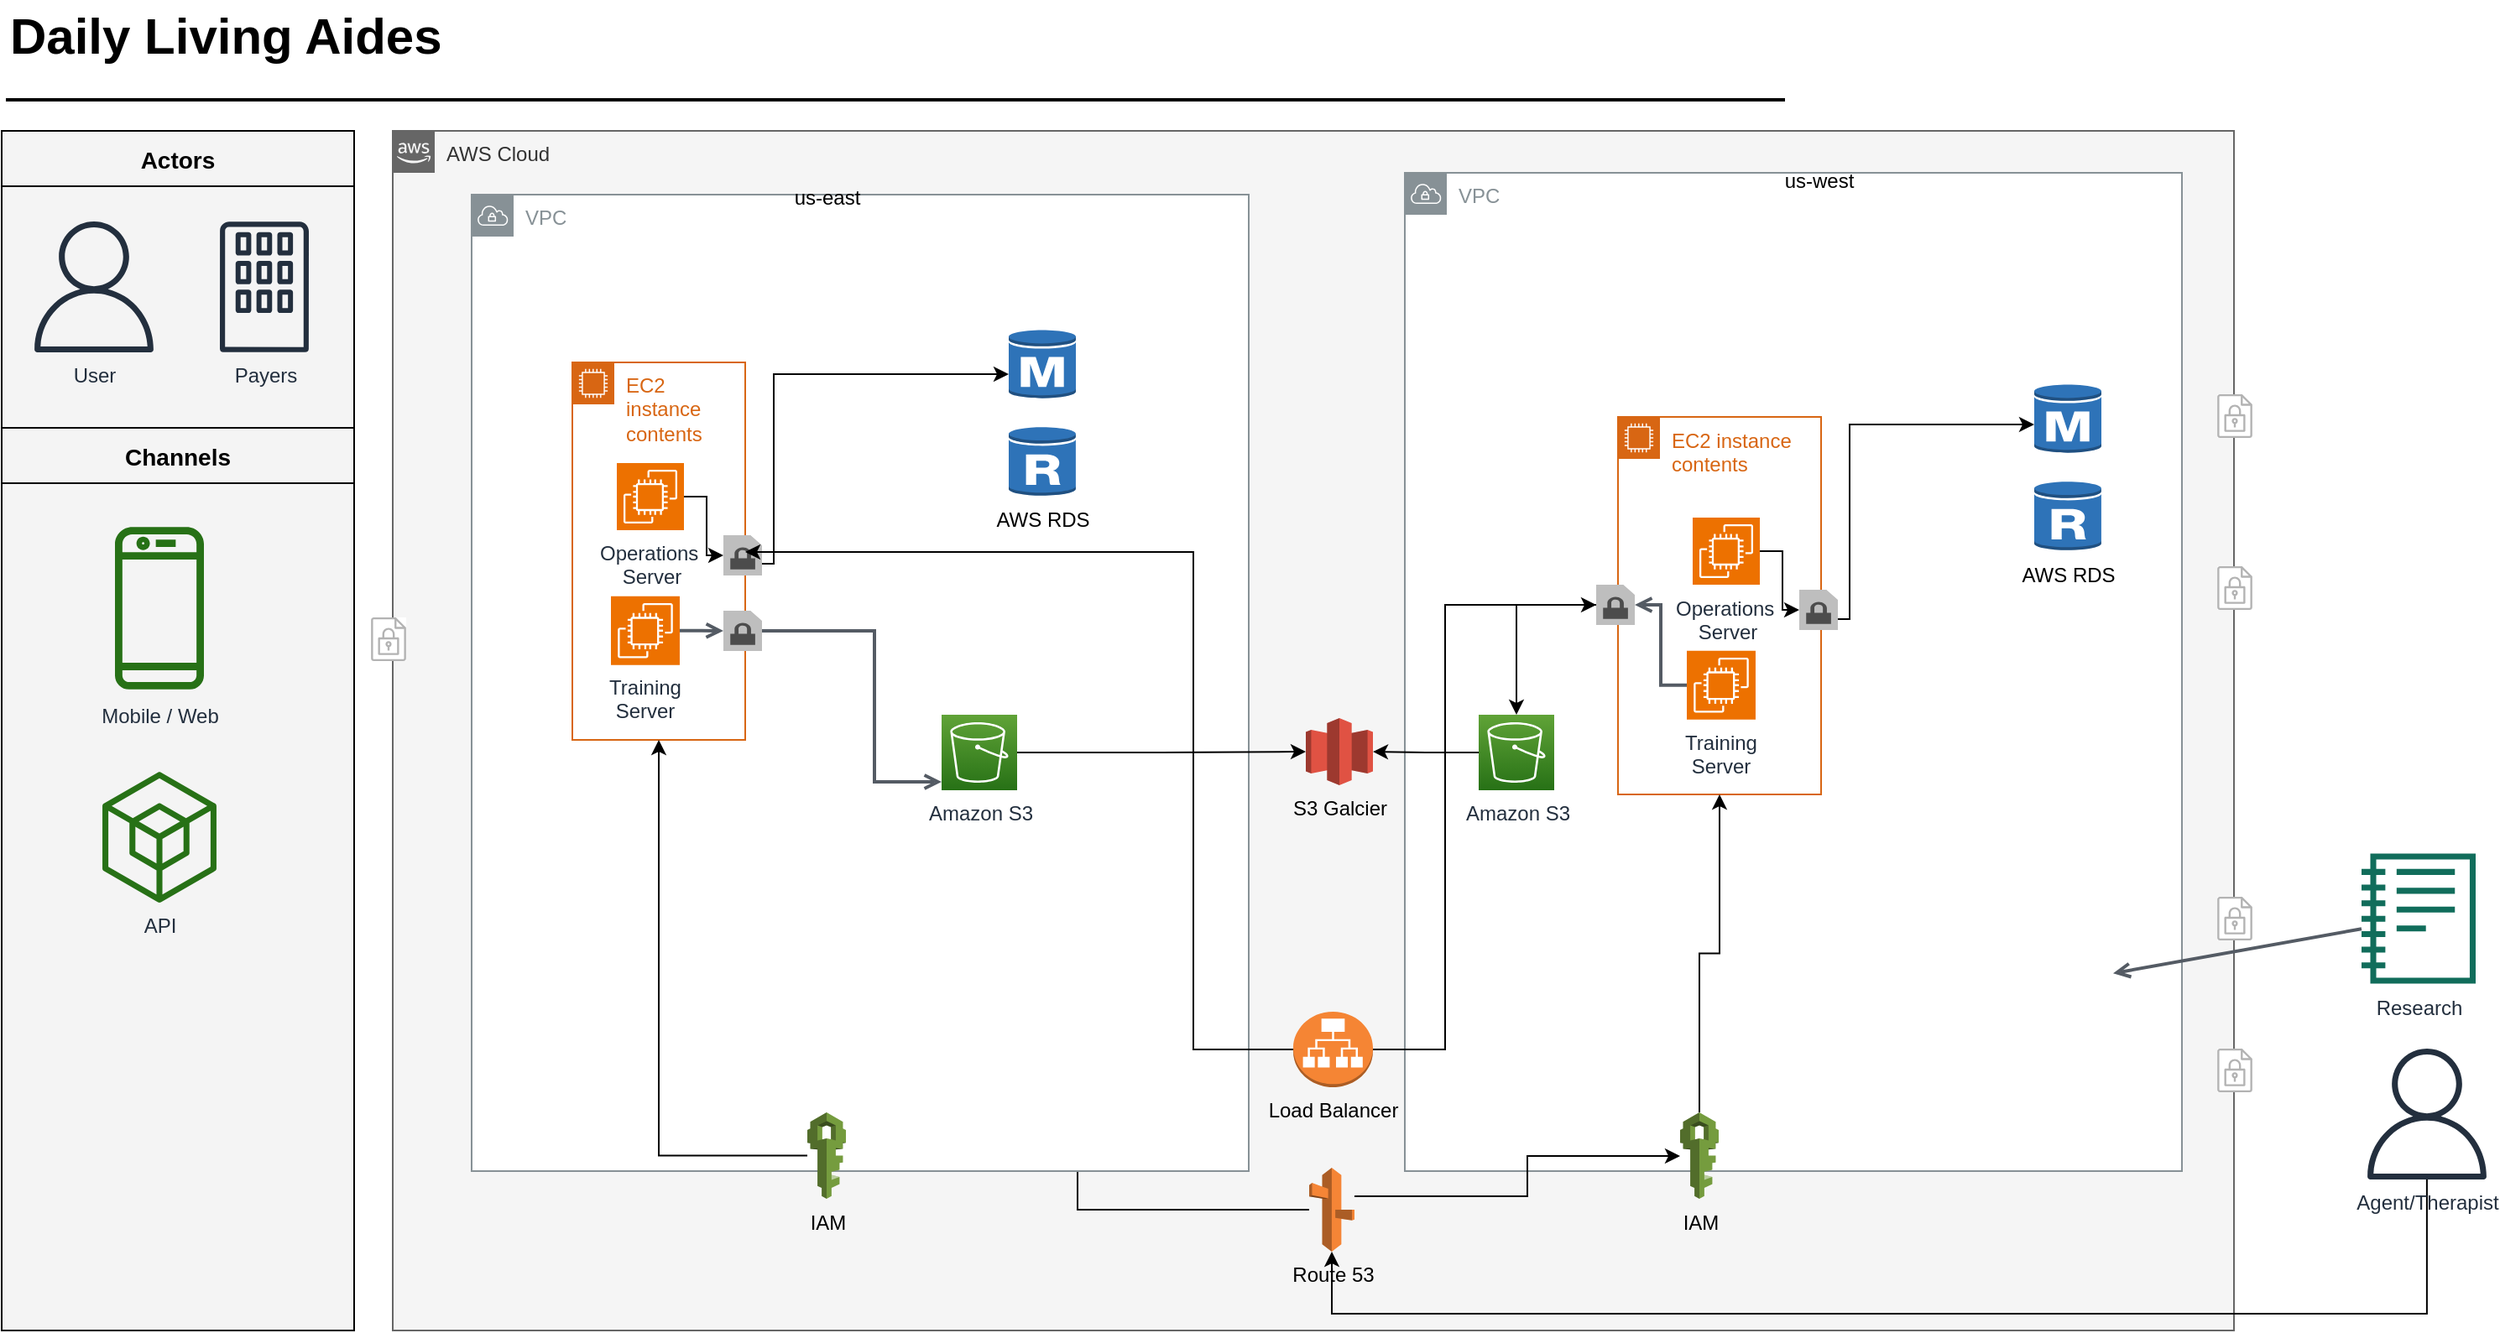 <mxfile version="24.2.3" type="github">
  <diagram id="Ht1M8jgEwFfnCIfOTk4-" name="Page-1">
    <mxGraphModel dx="1647" dy="903" grid="1" gridSize="10" guides="1" tooltips="1" connect="1" arrows="1" fold="1" page="1" pageScale="1" pageWidth="827" pageHeight="1169" background="#ffffff" math="0" shadow="0">
      <root>
        <mxCell id="0" />
        <mxCell id="1" parent="0" />
        <mxCell id="jZVaUwOg5UY3L9NAnvdq-71" value="AWS Cloud" style="points=[[0,0],[0.25,0],[0.5,0],[0.75,0],[1,0],[1,0.25],[1,0.5],[1,0.75],[1,1],[0.75,1],[0.5,1],[0.25,1],[0,1],[0,0.75],[0,0.5],[0,0.25]];outlineConnect=0;html=1;whiteSpace=wrap;fontSize=12;fontStyle=0;shape=mxgraph.aws4.group;grIcon=mxgraph.aws4.group_aws_cloud_alt;strokeColor=#666666;fillColor=#f5f5f5;verticalAlign=top;align=left;spacingLeft=30;dashed=0;labelBackgroundColor=none;container=1;pointerEvents=0;collapsible=0;recursiveResize=0;fontColor=#333333;" parent="1" vertex="1">
          <mxGeometry x="263" y="125" width="1097" height="715" as="geometry" />
        </mxCell>
        <mxCell id="jZVaUwOg5UY3L9NAnvdq-173" value="" style="group" parent="jZVaUwOg5UY3L9NAnvdq-71" vertex="1" connectable="0">
          <mxGeometry x="-13.0" y="290" width="27.0" height="38" as="geometry" />
        </mxCell>
        <mxCell id="jZVaUwOg5UY3L9NAnvdq-174" value="" style="rounded=0;whiteSpace=wrap;html=1;labelBackgroundColor=#ffffff;fontSize=14;align=center;strokeColor=none;" parent="jZVaUwOg5UY3L9NAnvdq-173" vertex="1">
          <mxGeometry width="21" height="26" as="geometry" />
        </mxCell>
        <mxCell id="jZVaUwOg5UY3L9NAnvdq-175" value="" style="outlineConnect=0;fontColor=#232F3E;gradientColor=none;fillColor=#B3B3B3;strokeColor=none;dashed=0;verticalLabelPosition=bottom;verticalAlign=top;align=center;html=1;fontSize=12;fontStyle=0;aspect=fixed;pointerEvents=1;shape=mxgraph.aws4.encrypted_data;labelBackgroundColor=#ffffff;" parent="jZVaUwOg5UY3L9NAnvdq-173" vertex="1">
          <mxGeometry width="21" height="26" as="geometry" />
        </mxCell>
        <mxCell id="KoPTWkY8e3LpEGwqUNaz-40" style="edgeStyle=orthogonalEdgeStyle;rounded=0;orthogonalLoop=1;jettySize=auto;html=1;entryX=0.92;entryY=0.5;entryDx=0;entryDy=0;entryPerimeter=0;" edge="1" parent="jZVaUwOg5UY3L9NAnvdq-71" source="KoPTWkY8e3LpEGwqUNaz-11" target="KoPTWkY8e3LpEGwqUNaz-39">
          <mxGeometry relative="1" as="geometry" />
        </mxCell>
        <mxCell id="KoPTWkY8e3LpEGwqUNaz-47" value="S3 Galcier" style="outlineConnect=0;dashed=0;verticalLabelPosition=bottom;verticalAlign=top;align=center;html=1;shape=mxgraph.aws3.glacier;fillColor=#E05243;gradientColor=none;" vertex="1" parent="jZVaUwOg5UY3L9NAnvdq-71">
          <mxGeometry x="544" y="350" width="40" height="40" as="geometry" />
        </mxCell>
        <mxCell id="KoPTWkY8e3LpEGwqUNaz-69" value="VPC" style="sketch=0;outlineConnect=0;gradientColor=none;html=1;whiteSpace=wrap;fontSize=12;fontStyle=0;shape=mxgraph.aws4.group;grIcon=mxgraph.aws4.group_vpc;strokeColor=#879196;fillColor=default;verticalAlign=top;align=left;spacingLeft=30;fontColor=#879196;dashed=0;" vertex="1" parent="jZVaUwOg5UY3L9NAnvdq-71">
          <mxGeometry x="603" y="25" width="463" height="595" as="geometry" />
        </mxCell>
        <mxCell id="KoPTWkY8e3LpEGwqUNaz-33" value="VPC" style="sketch=0;outlineConnect=0;gradientColor=none;html=1;whiteSpace=wrap;fontSize=12;fontStyle=0;shape=mxgraph.aws4.group;grIcon=mxgraph.aws4.group_vpc;strokeColor=#879196;fillColor=default;verticalAlign=top;align=left;spacingLeft=30;fontColor=#879196;dashed=0;" vertex="1" parent="jZVaUwOg5UY3L9NAnvdq-71">
          <mxGeometry x="47" y="38" width="463" height="582" as="geometry" />
        </mxCell>
        <mxCell id="jZVaUwOg5UY3L9NAnvdq-158" style="edgeStyle=elbowEdgeStyle;rounded=0;orthogonalLoop=1;jettySize=auto;html=1;endArrow=open;endFill=0;strokeColor=#545B64;strokeWidth=2;fontSize=14;exitX=1;exitY=0.5;exitDx=0;exitDy=0;exitPerimeter=0;" parent="jZVaUwOg5UY3L9NAnvdq-71" target="jZVaUwOg5UY3L9NAnvdq-73" edge="1" source="KoPTWkY8e3LpEGwqUNaz-44">
          <mxGeometry relative="1" as="geometry">
            <mxPoint x="280" y="298" as="sourcePoint" />
            <mxPoint x="277" y="578" as="targetPoint" />
            <Array as="points">
              <mxPoint x="287" y="388" />
              <mxPoint x="253.5" y="210" />
            </Array>
          </mxGeometry>
        </mxCell>
        <mxCell id="jZVaUwOg5UY3L9NAnvdq-73" value="Amazon S3" style="outlineConnect=0;fontColor=#232F3E;gradientColor=#60A337;gradientDirection=north;fillColor=#277116;strokeColor=#ffffff;dashed=0;verticalLabelPosition=bottom;verticalAlign=top;align=center;html=1;fontSize=12;fontStyle=0;aspect=fixed;shape=mxgraph.aws4.resourceIcon;resIcon=mxgraph.aws4.s3;labelBackgroundColor=none;" parent="jZVaUwOg5UY3L9NAnvdq-71" vertex="1">
          <mxGeometry x="327" y="348" width="45" height="45" as="geometry" />
        </mxCell>
        <mxCell id="KoPTWkY8e3LpEGwqUNaz-32" value="" style="group" vertex="1" connectable="0" parent="jZVaUwOg5UY3L9NAnvdq-71">
          <mxGeometry x="367" y="118" width="40" height="100" as="geometry" />
        </mxCell>
        <mxCell id="KoPTWkY8e3LpEGwqUNaz-12" value="" style="outlineConnect=0;dashed=0;verticalLabelPosition=bottom;verticalAlign=top;align=center;html=1;shape=mxgraph.aws3.rds_db_instance;fillColor=#2E73B8;gradientColor=none;" vertex="1" parent="KoPTWkY8e3LpEGwqUNaz-32">
          <mxGeometry width="40" height="42.105" as="geometry" />
        </mxCell>
        <mxCell id="KoPTWkY8e3LpEGwqUNaz-31" value="AWS RDS&lt;div&gt;&lt;br&gt;&lt;/div&gt;" style="outlineConnect=0;dashed=0;verticalLabelPosition=bottom;verticalAlign=top;align=center;html=1;shape=mxgraph.aws3.rds_db_instance_read_replica;fillColor=#2E73B8;gradientColor=none;" vertex="1" parent="KoPTWkY8e3LpEGwqUNaz-32">
          <mxGeometry y="57.895" width="40" height="42.105" as="geometry" />
        </mxCell>
        <mxCell id="KoPTWkY8e3LpEGwqUNaz-38" style="edgeStyle=orthogonalEdgeStyle;rounded=0;orthogonalLoop=1;jettySize=auto;html=1;" edge="1" parent="jZVaUwOg5UY3L9NAnvdq-71" source="KoPTWkY8e3LpEGwqUNaz-34" target="KoPTWkY8e3LpEGwqUNaz-12">
          <mxGeometry relative="1" as="geometry">
            <Array as="points">
              <mxPoint x="227" y="258" />
              <mxPoint x="227" y="145" />
            </Array>
          </mxGeometry>
        </mxCell>
        <mxCell id="KoPTWkY8e3LpEGwqUNaz-34" value="EC2 instance contents" style="points=[[0,0],[0.25,0],[0.5,0],[0.75,0],[1,0],[1,0.25],[1,0.5],[1,0.75],[1,1],[0.75,1],[0.5,1],[0.25,1],[0,1],[0,0.75],[0,0.5],[0,0.25]];outlineConnect=0;gradientColor=none;html=1;whiteSpace=wrap;fontSize=12;fontStyle=0;container=1;pointerEvents=0;collapsible=0;recursiveResize=0;shape=mxgraph.aws4.group;grIcon=mxgraph.aws4.group_ec2_instance_contents;strokeColor=#D86613;fillColor=none;verticalAlign=top;align=left;spacingLeft=30;fontColor=#D86613;dashed=0;" vertex="1" parent="jZVaUwOg5UY3L9NAnvdq-71">
          <mxGeometry x="107" y="138" width="103" height="225" as="geometry" />
        </mxCell>
        <mxCell id="KoPTWkY8e3LpEGwqUNaz-9" value="" style="group" vertex="1" connectable="0" parent="jZVaUwOg5UY3L9NAnvdq-71">
          <mxGeometry x="130" y="170" width="43.5" height="133" as="geometry" />
        </mxCell>
        <mxCell id="KoPTWkY8e3LpEGwqUNaz-6" value="Training&lt;div&gt;Server&lt;/div&gt;" style="sketch=0;points=[[0,0,0],[0.25,0,0],[0.5,0,0],[0.75,0,0],[1,0,0],[0,1,0],[0.25,1,0],[0.5,1,0],[0.75,1,0],[1,1,0],[0,0.25,0],[0,0.5,0],[0,0.75,0],[1,0.25,0],[1,0.5,0],[1,0.75,0]];outlineConnect=0;fontColor=#232F3E;fillColor=#ED7100;strokeColor=#ffffff;dashed=0;verticalLabelPosition=bottom;verticalAlign=top;align=center;html=1;fontSize=12;fontStyle=0;aspect=fixed;shape=mxgraph.aws4.resourceIcon;resIcon=mxgraph.aws4.ec2;" vertex="1" parent="KoPTWkY8e3LpEGwqUNaz-9">
          <mxGeometry y="107.386" width="40.984" height="40.984" as="geometry" />
        </mxCell>
        <mxCell id="KoPTWkY8e3LpEGwqUNaz-5" value="Operations&amp;nbsp;&lt;div&gt;Server&lt;/div&gt;" style="sketch=0;points=[[0,0,0],[0.25,0,0],[0.5,0,0],[0.75,0,0],[1,0,0],[0,1,0],[0.25,1,0],[0.5,1,0],[0.75,1,0],[1,1,0],[0,0.25,0],[0,0.5,0],[0,0.75,0],[1,0.25,0],[1,0.5,0],[1,0.75,0]];outlineConnect=0;fontColor=#232F3E;fillColor=#ED7100;strokeColor=#ffffff;dashed=0;verticalLabelPosition=bottom;verticalAlign=top;align=center;html=1;fontSize=12;fontStyle=0;aspect=fixed;shape=mxgraph.aws4.resourceIcon;resIcon=mxgraph.aws4.ec2;" vertex="1" parent="jZVaUwOg5UY3L9NAnvdq-71">
          <mxGeometry x="133.5" y="198" width="40" height="40" as="geometry" />
        </mxCell>
        <mxCell id="KoPTWkY8e3LpEGwqUNaz-102" style="edgeStyle=orthogonalEdgeStyle;rounded=0;orthogonalLoop=1;jettySize=auto;html=1;" edge="1" parent="jZVaUwOg5UY3L9NAnvdq-71" source="KoPTWkY8e3LpEGwqUNaz-39" target="KoPTWkY8e3LpEGwqUNaz-34">
          <mxGeometry relative="1" as="geometry" />
        </mxCell>
        <mxCell id="KoPTWkY8e3LpEGwqUNaz-39" value="IAM" style="outlineConnect=0;dashed=0;verticalLabelPosition=bottom;verticalAlign=top;align=center;html=1;shape=mxgraph.aws3.iam;fillColor=#759C3E;gradientColor=none;" vertex="1" parent="jZVaUwOg5UY3L9NAnvdq-71">
          <mxGeometry x="247" y="585" width="23" height="51.5" as="geometry" />
        </mxCell>
        <mxCell id="KoPTWkY8e3LpEGwqUNaz-42" value="" style="outlineConnect=0;dashed=0;verticalLabelPosition=bottom;verticalAlign=top;align=center;html=1;shape=mxgraph.aws3.encrypted_data;fillColor=#7D7C7C;gradientColor=none;" vertex="1" parent="jZVaUwOg5UY3L9NAnvdq-71">
          <mxGeometry x="197" y="241" width="23" height="24" as="geometry" />
        </mxCell>
        <mxCell id="KoPTWkY8e3LpEGwqUNaz-44" value="" style="outlineConnect=0;dashed=0;verticalLabelPosition=bottom;verticalAlign=top;align=center;html=1;shape=mxgraph.aws3.encrypted_data;fillColor=#7D7C7C;gradientColor=none;" vertex="1" parent="jZVaUwOg5UY3L9NAnvdq-71">
          <mxGeometry x="197" y="286" width="23" height="24" as="geometry" />
        </mxCell>
        <mxCell id="KoPTWkY8e3LpEGwqUNaz-45" value="" style="edgeStyle=elbowEdgeStyle;rounded=0;orthogonalLoop=1;jettySize=auto;html=1;endArrow=open;endFill=0;strokeColor=#545B64;strokeWidth=2;fontSize=14;exitX=1;exitY=0.5;exitDx=0;exitDy=0;exitPerimeter=0;" edge="1" parent="jZVaUwOg5UY3L9NAnvdq-71" source="KoPTWkY8e3LpEGwqUNaz-6" target="KoPTWkY8e3LpEGwqUNaz-44">
          <mxGeometry relative="1" as="geometry">
            <mxPoint x="437" y="423" as="sourcePoint" />
            <mxPoint x="480" y="703" as="targetPoint" />
            <Array as="points" />
          </mxGeometry>
        </mxCell>
        <mxCell id="KoPTWkY8e3LpEGwqUNaz-46" style="edgeStyle=orthogonalEdgeStyle;rounded=0;orthogonalLoop=1;jettySize=auto;html=1;entryX=0;entryY=0.5;entryDx=0;entryDy=0;entryPerimeter=0;" edge="1" parent="jZVaUwOg5UY3L9NAnvdq-71" source="KoPTWkY8e3LpEGwqUNaz-5" target="KoPTWkY8e3LpEGwqUNaz-42">
          <mxGeometry relative="1" as="geometry">
            <Array as="points">
              <mxPoint x="187" y="218" />
              <mxPoint x="187" y="253" />
            </Array>
          </mxGeometry>
        </mxCell>
        <mxCell id="KoPTWkY8e3LpEGwqUNaz-85" value="Amazon S3" style="outlineConnect=0;fontColor=#232F3E;gradientColor=#60A337;gradientDirection=north;fillColor=#277116;strokeColor=#ffffff;dashed=0;verticalLabelPosition=bottom;verticalAlign=top;align=center;html=1;fontSize=12;fontStyle=0;aspect=fixed;shape=mxgraph.aws4.resourceIcon;resIcon=mxgraph.aws4.s3;labelBackgroundColor=none;" vertex="1" parent="jZVaUwOg5UY3L9NAnvdq-71">
          <mxGeometry x="647" y="348" width="45" height="45" as="geometry" />
        </mxCell>
        <mxCell id="KoPTWkY8e3LpEGwqUNaz-86" value="" style="group" vertex="1" connectable="0" parent="jZVaUwOg5UY3L9NAnvdq-71">
          <mxGeometry x="978" y="150.5" width="40" height="100" as="geometry" />
        </mxCell>
        <mxCell id="KoPTWkY8e3LpEGwqUNaz-87" value="" style="outlineConnect=0;dashed=0;verticalLabelPosition=bottom;verticalAlign=top;align=center;html=1;shape=mxgraph.aws3.rds_db_instance;fillColor=#2E73B8;gradientColor=none;" vertex="1" parent="KoPTWkY8e3LpEGwqUNaz-86">
          <mxGeometry width="40" height="42.105" as="geometry" />
        </mxCell>
        <mxCell id="KoPTWkY8e3LpEGwqUNaz-88" value="AWS RDS&lt;div&gt;&lt;br&gt;&lt;/div&gt;" style="outlineConnect=0;dashed=0;verticalLabelPosition=bottom;verticalAlign=top;align=center;html=1;shape=mxgraph.aws3.rds_db_instance_read_replica;fillColor=#2E73B8;gradientColor=none;" vertex="1" parent="KoPTWkY8e3LpEGwqUNaz-86">
          <mxGeometry y="57.895" width="40" height="42.105" as="geometry" />
        </mxCell>
        <mxCell id="KoPTWkY8e3LpEGwqUNaz-89" style="edgeStyle=orthogonalEdgeStyle;rounded=0;orthogonalLoop=1;jettySize=auto;html=1;" edge="1" parent="jZVaUwOg5UY3L9NAnvdq-71" source="KoPTWkY8e3LpEGwqUNaz-90" target="KoPTWkY8e3LpEGwqUNaz-87">
          <mxGeometry relative="1" as="geometry">
            <Array as="points">
              <mxPoint x="868" y="291" />
              <mxPoint x="868" y="175" />
            </Array>
          </mxGeometry>
        </mxCell>
        <mxCell id="KoPTWkY8e3LpEGwqUNaz-105" style="edgeStyle=orthogonalEdgeStyle;rounded=0;orthogonalLoop=1;jettySize=auto;html=1;" edge="1" parent="jZVaUwOg5UY3L9NAnvdq-71" source="KoPTWkY8e3LpEGwqUNaz-97" target="KoPTWkY8e3LpEGwqUNaz-85">
          <mxGeometry relative="1" as="geometry" />
        </mxCell>
        <mxCell id="KoPTWkY8e3LpEGwqUNaz-90" value="EC2 instance contents" style="points=[[0,0],[0.25,0],[0.5,0],[0.75,0],[1,0],[1,0.25],[1,0.5],[1,0.75],[1,1],[0.75,1],[0.5,1],[0.25,1],[0,1],[0,0.75],[0,0.5],[0,0.25]];outlineConnect=0;gradientColor=none;html=1;whiteSpace=wrap;fontSize=12;fontStyle=0;container=1;pointerEvents=0;collapsible=0;recursiveResize=0;shape=mxgraph.aws4.group;grIcon=mxgraph.aws4.group_ec2_instance_contents;strokeColor=#D86613;fillColor=none;verticalAlign=top;align=left;spacingLeft=30;fontColor=#D86613;dashed=0;" vertex="1" parent="jZVaUwOg5UY3L9NAnvdq-71">
          <mxGeometry x="730" y="170.5" width="121" height="225" as="geometry" />
        </mxCell>
        <mxCell id="KoPTWkY8e3LpEGwqUNaz-97" value="" style="outlineConnect=0;dashed=0;verticalLabelPosition=bottom;verticalAlign=top;align=center;html=1;shape=mxgraph.aws3.encrypted_data;fillColor=#7D7C7C;gradientColor=none;" vertex="1" parent="KoPTWkY8e3LpEGwqUNaz-90">
          <mxGeometry x="-13" y="100" width="23" height="24" as="geometry" />
        </mxCell>
        <mxCell id="KoPTWkY8e3LpEGwqUNaz-91" value="" style="group" vertex="1" connectable="0" parent="jZVaUwOg5UY3L9NAnvdq-71">
          <mxGeometry x="771" y="202.5" width="43.5" height="133" as="geometry" />
        </mxCell>
        <mxCell id="KoPTWkY8e3LpEGwqUNaz-92" value="Training&lt;div&gt;Server&lt;/div&gt;" style="sketch=0;points=[[0,0,0],[0.25,0,0],[0.5,0,0],[0.75,0,0],[1,0,0],[0,1,0],[0.25,1,0],[0.5,1,0],[0.75,1,0],[1,1,0],[0,0.25,0],[0,0.5,0],[0,0.75,0],[1,0.25,0],[1,0.5,0],[1,0.75,0]];outlineConnect=0;fontColor=#232F3E;fillColor=#ED7100;strokeColor=#ffffff;dashed=0;verticalLabelPosition=bottom;verticalAlign=top;align=center;html=1;fontSize=12;fontStyle=0;aspect=fixed;shape=mxgraph.aws4.resourceIcon;resIcon=mxgraph.aws4.ec2;" vertex="1" parent="KoPTWkY8e3LpEGwqUNaz-91">
          <mxGeometry y="107.386" width="40.984" height="40.984" as="geometry" />
        </mxCell>
        <mxCell id="KoPTWkY8e3LpEGwqUNaz-93" value="Operations&amp;nbsp;&lt;div&gt;Server&lt;/div&gt;" style="sketch=0;points=[[0,0,0],[0.25,0,0],[0.5,0,0],[0.75,0,0],[1,0,0],[0,1,0],[0.25,1,0],[0.5,1,0],[0.75,1,0],[1,1,0],[0,0.25,0],[0,0.5,0],[0,0.75,0],[1,0.25,0],[1,0.5,0],[1,0.75,0]];outlineConnect=0;fontColor=#232F3E;fillColor=#ED7100;strokeColor=#ffffff;dashed=0;verticalLabelPosition=bottom;verticalAlign=top;align=center;html=1;fontSize=12;fontStyle=0;aspect=fixed;shape=mxgraph.aws4.resourceIcon;resIcon=mxgraph.aws4.ec2;" vertex="1" parent="jZVaUwOg5UY3L9NAnvdq-71">
          <mxGeometry x="774.5" y="230.5" width="40" height="40" as="geometry" />
        </mxCell>
        <mxCell id="KoPTWkY8e3LpEGwqUNaz-104" style="edgeStyle=orthogonalEdgeStyle;rounded=0;orthogonalLoop=1;jettySize=auto;html=1;entryX=0.5;entryY=1;entryDx=0;entryDy=0;" edge="1" parent="jZVaUwOg5UY3L9NAnvdq-71" source="KoPTWkY8e3LpEGwqUNaz-95" target="KoPTWkY8e3LpEGwqUNaz-90">
          <mxGeometry relative="1" as="geometry" />
        </mxCell>
        <mxCell id="KoPTWkY8e3LpEGwqUNaz-95" value="IAM" style="outlineConnect=0;dashed=0;verticalLabelPosition=bottom;verticalAlign=top;align=center;html=1;shape=mxgraph.aws3.iam;fillColor=#759C3E;gradientColor=none;" vertex="1" parent="jZVaUwOg5UY3L9NAnvdq-71">
          <mxGeometry x="767" y="585" width="23" height="51.5" as="geometry" />
        </mxCell>
        <mxCell id="KoPTWkY8e3LpEGwqUNaz-96" value="" style="outlineConnect=0;dashed=0;verticalLabelPosition=bottom;verticalAlign=top;align=center;html=1;shape=mxgraph.aws3.encrypted_data;fillColor=#7D7C7C;gradientColor=none;" vertex="1" parent="jZVaUwOg5UY3L9NAnvdq-71">
          <mxGeometry x="838" y="273.5" width="23" height="24" as="geometry" />
        </mxCell>
        <mxCell id="KoPTWkY8e3LpEGwqUNaz-98" value="" style="edgeStyle=elbowEdgeStyle;rounded=0;orthogonalLoop=1;jettySize=auto;html=1;endArrow=open;endFill=0;strokeColor=#545B64;strokeWidth=2;fontSize=14;exitX=0;exitY=0.5;exitDx=0;exitDy=0;exitPerimeter=0;" edge="1" parent="jZVaUwOg5UY3L9NAnvdq-71" source="KoPTWkY8e3LpEGwqUNaz-92" target="KoPTWkY8e3LpEGwqUNaz-97">
          <mxGeometry relative="1" as="geometry">
            <mxPoint x="1078" y="455.5" as="sourcePoint" />
            <mxPoint x="1121" y="735.5" as="targetPoint" />
            <Array as="points" />
          </mxGeometry>
        </mxCell>
        <mxCell id="KoPTWkY8e3LpEGwqUNaz-99" style="edgeStyle=orthogonalEdgeStyle;rounded=0;orthogonalLoop=1;jettySize=auto;html=1;entryX=0;entryY=0.5;entryDx=0;entryDy=0;entryPerimeter=0;" edge="1" parent="jZVaUwOg5UY3L9NAnvdq-71" source="KoPTWkY8e3LpEGwqUNaz-93" target="KoPTWkY8e3LpEGwqUNaz-96">
          <mxGeometry relative="1" as="geometry">
            <Array as="points">
              <mxPoint x="828" y="250.5" />
              <mxPoint x="828" y="285.5" />
            </Array>
          </mxGeometry>
        </mxCell>
        <mxCell id="KoPTWkY8e3LpEGwqUNaz-103" style="edgeStyle=orthogonalEdgeStyle;rounded=0;orthogonalLoop=1;jettySize=auto;html=1;" edge="1" parent="jZVaUwOg5UY3L9NAnvdq-71" source="KoPTWkY8e3LpEGwqUNaz-11" target="KoPTWkY8e3LpEGwqUNaz-95">
          <mxGeometry relative="1" as="geometry">
            <Array as="points">
              <mxPoint x="676" y="635" />
              <mxPoint x="676" y="611" />
            </Array>
          </mxGeometry>
        </mxCell>
        <mxCell id="KoPTWkY8e3LpEGwqUNaz-11" value="Route 53" style="outlineConnect=0;dashed=0;verticalLabelPosition=bottom;verticalAlign=top;align=center;html=1;shape=mxgraph.aws3.route_53;fillColor=#F58536;gradientColor=none;" vertex="1" parent="jZVaUwOg5UY3L9NAnvdq-71">
          <mxGeometry x="546" y="618" width="27" height="50" as="geometry" />
        </mxCell>
        <mxCell id="KoPTWkY8e3LpEGwqUNaz-106" style="edgeStyle=orthogonalEdgeStyle;rounded=0;orthogonalLoop=1;jettySize=auto;html=1;entryX=1;entryY=0.5;entryDx=0;entryDy=0;entryPerimeter=0;" edge="1" parent="jZVaUwOg5UY3L9NAnvdq-71" source="KoPTWkY8e3LpEGwqUNaz-85" target="KoPTWkY8e3LpEGwqUNaz-47">
          <mxGeometry relative="1" as="geometry" />
        </mxCell>
        <mxCell id="KoPTWkY8e3LpEGwqUNaz-109" value="us-east" style="text;html=1;align=center;verticalAlign=middle;whiteSpace=wrap;rounded=0;" vertex="1" parent="jZVaUwOg5UY3L9NAnvdq-71">
          <mxGeometry x="228.5" y="25" width="60" height="30" as="geometry" />
        </mxCell>
        <mxCell id="KoPTWkY8e3LpEGwqUNaz-110" value="us-west" style="text;html=1;align=center;verticalAlign=middle;whiteSpace=wrap;rounded=0;" vertex="1" parent="jZVaUwOg5UY3L9NAnvdq-71">
          <mxGeometry x="819.5" y="15" width="60" height="30" as="geometry" />
        </mxCell>
        <mxCell id="KoPTWkY8e3LpEGwqUNaz-120" style="edgeStyle=orthogonalEdgeStyle;rounded=0;orthogonalLoop=1;jettySize=auto;html=1;" edge="1" parent="jZVaUwOg5UY3L9NAnvdq-71" source="KoPTWkY8e3LpEGwqUNaz-114" target="KoPTWkY8e3LpEGwqUNaz-34">
          <mxGeometry relative="1" as="geometry">
            <Array as="points">
              <mxPoint x="477" y="548" />
              <mxPoint x="477" y="251" />
            </Array>
          </mxGeometry>
        </mxCell>
        <mxCell id="KoPTWkY8e3LpEGwqUNaz-114" value="Load Balancer" style="outlineConnect=0;dashed=0;verticalLabelPosition=bottom;verticalAlign=top;align=center;html=1;shape=mxgraph.aws3.application_load_balancer;fillColor=#F58534;gradientColor=none;" vertex="1" parent="jZVaUwOg5UY3L9NAnvdq-71">
          <mxGeometry x="536.5" y="525" width="47.5" height="45" as="geometry" />
        </mxCell>
        <mxCell id="KoPTWkY8e3LpEGwqUNaz-119" style="edgeStyle=orthogonalEdgeStyle;rounded=0;orthogonalLoop=1;jettySize=auto;html=1;entryX=0;entryY=0.5;entryDx=0;entryDy=0;entryPerimeter=0;" edge="1" parent="jZVaUwOg5UY3L9NAnvdq-71" source="KoPTWkY8e3LpEGwqUNaz-114" target="KoPTWkY8e3LpEGwqUNaz-97">
          <mxGeometry relative="1" as="geometry">
            <Array as="points">
              <mxPoint x="627" y="548" />
              <mxPoint x="627" y="283" />
            </Array>
          </mxGeometry>
        </mxCell>
        <mxCell id="KoPTWkY8e3LpEGwqUNaz-48" style="edgeStyle=orthogonalEdgeStyle;rounded=0;orthogonalLoop=1;jettySize=auto;html=1;entryX=0;entryY=0.5;entryDx=0;entryDy=0;entryPerimeter=0;" edge="1" parent="jZVaUwOg5UY3L9NAnvdq-71" source="jZVaUwOg5UY3L9NAnvdq-73" target="KoPTWkY8e3LpEGwqUNaz-47">
          <mxGeometry relative="1" as="geometry" />
        </mxCell>
        <mxCell id="jZVaUwOg5UY3L9NAnvdq-149" value="" style="rounded=0;orthogonalLoop=1;jettySize=auto;html=1;endArrow=open;endFill=0;strokeColor=#545B64;strokeWidth=2;fontSize=14;" parent="1" source="jZVaUwOg5UY3L9NAnvdq-100" edge="1">
          <mxGeometry relative="1" as="geometry">
            <mxPoint x="1288" y="627.118" as="targetPoint" />
          </mxGeometry>
        </mxCell>
        <mxCell id="-QjtrjUzRDEMRZ5MF8oH-47" value="Daily Living Aides" style="text;html=1;resizable=0;points=[];autosize=1;align=left;verticalAlign=top;spacingTop=-4;fontSize=30;fontStyle=1;labelBackgroundColor=none;" parent="1" vertex="1">
          <mxGeometry x="32.5" y="47.5" width="260" height="40" as="geometry" />
        </mxCell>
        <mxCell id="SCVMTBWpLvtzJIhz15lM-1" value="" style="line;strokeWidth=2;html=1;fontSize=14;labelBackgroundColor=none;" parent="1" vertex="1">
          <mxGeometry x="32.5" y="101.5" width="1060" height="10" as="geometry" />
        </mxCell>
        <mxCell id="jZVaUwOg5UY3L9NAnvdq-59" value="Actors" style="swimlane;fontSize=14;align=center;swimlaneFillColor=#f4f4f4;fillColor=#f4f4f4;startSize=33;container=1;pointerEvents=0;collapsible=0;recursiveResize=0;" parent="1" vertex="1">
          <mxGeometry x="30" y="125" width="210" height="177" as="geometry" />
        </mxCell>
        <mxCell id="jZVaUwOg5UY3L9NAnvdq-60" value="User" style="outlineConnect=0;fontColor=#232F3E;gradientColor=none;fillColor=#232F3E;strokeColor=none;dashed=0;verticalLabelPosition=bottom;verticalAlign=top;align=center;html=1;fontSize=12;fontStyle=0;aspect=fixed;pointerEvents=1;shape=mxgraph.aws4.user;labelBackgroundColor=none;" parent="jZVaUwOg5UY3L9NAnvdq-59" vertex="1">
          <mxGeometry x="16" y="54" width="78" height="78" as="geometry" />
        </mxCell>
        <mxCell id="jZVaUwOg5UY3L9NAnvdq-61" value="Payers" style="outlineConnect=0;fontColor=#232F3E;gradientColor=none;fillColor=#232F3E;strokeColor=none;dashed=0;verticalLabelPosition=bottom;verticalAlign=top;align=center;html=1;fontSize=12;fontStyle=0;aspect=fixed;pointerEvents=1;shape=mxgraph.aws4.corporate_data_center;labelBackgroundColor=none;" parent="jZVaUwOg5UY3L9NAnvdq-59" vertex="1">
          <mxGeometry x="130" y="54" width="53" height="78" as="geometry" />
        </mxCell>
        <mxCell id="jZVaUwOg5UY3L9NAnvdq-62" value="Channels" style="swimlane;fontSize=14;align=center;swimlaneFillColor=#f4f4f4;fillColor=#f4f4f4;startSize=33;container=1;pointerEvents=0;collapsible=0;recursiveResize=0;" parent="1" vertex="1">
          <mxGeometry x="30" y="302" width="210" height="538" as="geometry" />
        </mxCell>
        <mxCell id="jZVaUwOg5UY3L9NAnvdq-65" value="Mobile / Web" style="outlineConnect=0;fontColor=#232F3E;gradientColor=none;strokeColor=none;fillColor=#277116;dashed=0;verticalLabelPosition=bottom;verticalAlign=top;align=center;html=1;fontSize=12;fontStyle=0;shape=mxgraph.aws4.mobile_client;labelBackgroundColor=none;" parent="jZVaUwOg5UY3L9NAnvdq-62" vertex="1">
          <mxGeometry x="67.5" y="57.5" width="53" height="100" as="geometry" />
        </mxCell>
        <mxCell id="jZVaUwOg5UY3L9NAnvdq-95" value="API" style="outlineConnect=0;fontColor=#232F3E;gradientColor=none;fillColor=#277116;strokeColor=none;dashed=0;verticalLabelPosition=bottom;verticalAlign=top;align=center;html=1;fontSize=12;fontStyle=0;aspect=fixed;pointerEvents=1;shape=mxgraph.aws4.external_sdk;labelBackgroundColor=none;" parent="jZVaUwOg5UY3L9NAnvdq-62" vertex="1">
          <mxGeometry x="60" y="205" width="68" height="78" as="geometry" />
        </mxCell>
        <mxCell id="KoPTWkY8e3LpEGwqUNaz-121" style="edgeStyle=orthogonalEdgeStyle;rounded=0;orthogonalLoop=1;jettySize=auto;html=1;entryX=0.5;entryY=1;entryDx=0;entryDy=0;entryPerimeter=0;" edge="1" parent="1" source="jZVaUwOg5UY3L9NAnvdq-92" target="KoPTWkY8e3LpEGwqUNaz-11">
          <mxGeometry relative="1" as="geometry">
            <Array as="points">
              <mxPoint x="1475" y="830" />
              <mxPoint x="823" y="830" />
            </Array>
          </mxGeometry>
        </mxCell>
        <mxCell id="jZVaUwOg5UY3L9NAnvdq-92" value="Agent/Therapist&lt;div&gt;&lt;br&gt;&lt;/div&gt;" style="outlineConnect=0;fontColor=#232F3E;gradientColor=none;fillColor=#232F3E;strokeColor=none;dashed=0;verticalLabelPosition=bottom;verticalAlign=top;align=center;html=1;fontSize=12;fontStyle=0;aspect=fixed;pointerEvents=1;shape=mxgraph.aws4.user;labelBackgroundColor=none;" parent="1" vertex="1">
          <mxGeometry x="1436.0" y="672" width="78" height="78" as="geometry" />
        </mxCell>
        <mxCell id="jZVaUwOg5UY3L9NAnvdq-100" value="Research&lt;br&gt;" style="outlineConnect=0;fontColor=#232F3E;gradientColor=none;fillColor=#116D5B;strokeColor=none;dashed=0;verticalLabelPosition=bottom;verticalAlign=top;align=center;html=1;fontSize=12;fontStyle=0;aspect=fixed;pointerEvents=1;shape=mxgraph.aws4.sagemaker_notebook;labelBackgroundColor=none;" parent="1" vertex="1">
          <mxGeometry x="1436" y="555.5" width="68" height="78" as="geometry" />
        </mxCell>
        <mxCell id="jZVaUwOg5UY3L9NAnvdq-179" value="" style="group" parent="1" vertex="1" connectable="0">
          <mxGeometry x="1350" y="384.5" width="21" height="26" as="geometry" />
        </mxCell>
        <mxCell id="jZVaUwOg5UY3L9NAnvdq-180" value="" style="rounded=0;whiteSpace=wrap;html=1;labelBackgroundColor=#ffffff;fontSize=14;align=center;strokeColor=none;" parent="jZVaUwOg5UY3L9NAnvdq-179" vertex="1">
          <mxGeometry width="21" height="26" as="geometry" />
        </mxCell>
        <mxCell id="jZVaUwOg5UY3L9NAnvdq-181" value="" style="outlineConnect=0;fontColor=#232F3E;gradientColor=none;fillColor=#B3B3B3;strokeColor=none;dashed=0;verticalLabelPosition=bottom;verticalAlign=top;align=center;html=1;fontSize=12;fontStyle=0;aspect=fixed;pointerEvents=1;shape=mxgraph.aws4.encrypted_data;labelBackgroundColor=#ffffff;" parent="jZVaUwOg5UY3L9NAnvdq-179" vertex="1">
          <mxGeometry width="21" height="26" as="geometry" />
        </mxCell>
        <mxCell id="jZVaUwOg5UY3L9NAnvdq-182" value="" style="group" parent="1" vertex="1" connectable="0">
          <mxGeometry x="1350" y="282" width="21" height="26" as="geometry" />
        </mxCell>
        <mxCell id="jZVaUwOg5UY3L9NAnvdq-183" value="" style="rounded=0;whiteSpace=wrap;html=1;labelBackgroundColor=#ffffff;fontSize=14;align=center;strokeColor=none;" parent="jZVaUwOg5UY3L9NAnvdq-182" vertex="1">
          <mxGeometry width="21" height="26" as="geometry" />
        </mxCell>
        <mxCell id="jZVaUwOg5UY3L9NAnvdq-184" value="" style="outlineConnect=0;fontColor=#232F3E;gradientColor=none;fillColor=#B3B3B3;strokeColor=none;dashed=0;verticalLabelPosition=bottom;verticalAlign=top;align=center;html=1;fontSize=12;fontStyle=0;aspect=fixed;pointerEvents=1;shape=mxgraph.aws4.encrypted_data;labelBackgroundColor=#ffffff;" parent="jZVaUwOg5UY3L9NAnvdq-182" vertex="1">
          <mxGeometry width="21" height="26" as="geometry" />
        </mxCell>
        <mxCell id="jZVaUwOg5UY3L9NAnvdq-185" value="" style="group" parent="1" vertex="1" connectable="0">
          <mxGeometry x="1350" y="581.5" width="21" height="26" as="geometry" />
        </mxCell>
        <mxCell id="jZVaUwOg5UY3L9NAnvdq-186" value="" style="rounded=0;whiteSpace=wrap;html=1;labelBackgroundColor=#ffffff;fontSize=14;align=center;strokeColor=none;" parent="jZVaUwOg5UY3L9NAnvdq-185" vertex="1">
          <mxGeometry width="21" height="26" as="geometry" />
        </mxCell>
        <mxCell id="jZVaUwOg5UY3L9NAnvdq-187" value="" style="outlineConnect=0;fontColor=#232F3E;gradientColor=none;fillColor=#B3B3B3;strokeColor=none;dashed=0;verticalLabelPosition=bottom;verticalAlign=top;align=center;html=1;fontSize=12;fontStyle=0;aspect=fixed;pointerEvents=1;shape=mxgraph.aws4.encrypted_data;labelBackgroundColor=#ffffff;" parent="jZVaUwOg5UY3L9NAnvdq-185" vertex="1">
          <mxGeometry width="21" height="26" as="geometry" />
        </mxCell>
        <mxCell id="jZVaUwOg5UY3L9NAnvdq-188" value="" style="group" parent="1" vertex="1" connectable="0">
          <mxGeometry x="1350" y="672" width="21" height="26" as="geometry" />
        </mxCell>
        <mxCell id="jZVaUwOg5UY3L9NAnvdq-189" value="" style="rounded=0;whiteSpace=wrap;html=1;labelBackgroundColor=#ffffff;fontSize=14;align=center;strokeColor=none;" parent="jZVaUwOg5UY3L9NAnvdq-188" vertex="1">
          <mxGeometry width="21" height="26" as="geometry" />
        </mxCell>
        <mxCell id="jZVaUwOg5UY3L9NAnvdq-190" value="" style="outlineConnect=0;fontColor=#232F3E;gradientColor=none;fillColor=#B3B3B3;strokeColor=none;dashed=0;verticalLabelPosition=bottom;verticalAlign=top;align=center;html=1;fontSize=12;fontStyle=0;aspect=fixed;pointerEvents=1;shape=mxgraph.aws4.encrypted_data;labelBackgroundColor=#ffffff;" parent="jZVaUwOg5UY3L9NAnvdq-188" vertex="1">
          <mxGeometry width="21" height="26" as="geometry" />
        </mxCell>
      </root>
    </mxGraphModel>
  </diagram>
</mxfile>

